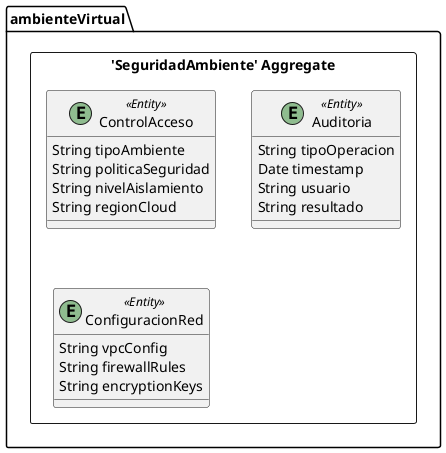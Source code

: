 @startuml

skinparam componentStyle uml2

package ambienteVirtual {
	package "'SeguridadAmbiente' Aggregate" <<Rectangle>> {
		class ControlAcceso <<(E,DarkSeaGreen) Entity>> {
			String tipoAmbiente
			String politicaSeguridad
			String nivelAislamiento
			String regionCloud
		}
		class Auditoria <<(E,DarkSeaGreen) Entity>> {
			String tipoOperacion
			Date timestamp
			String usuario
			String resultado
		}
		class ConfiguracionRed <<(E,DarkSeaGreen) Entity>> {
			String vpcConfig
			String firewallRules
			String encryptionKeys
		}
	}
}


@enduml

